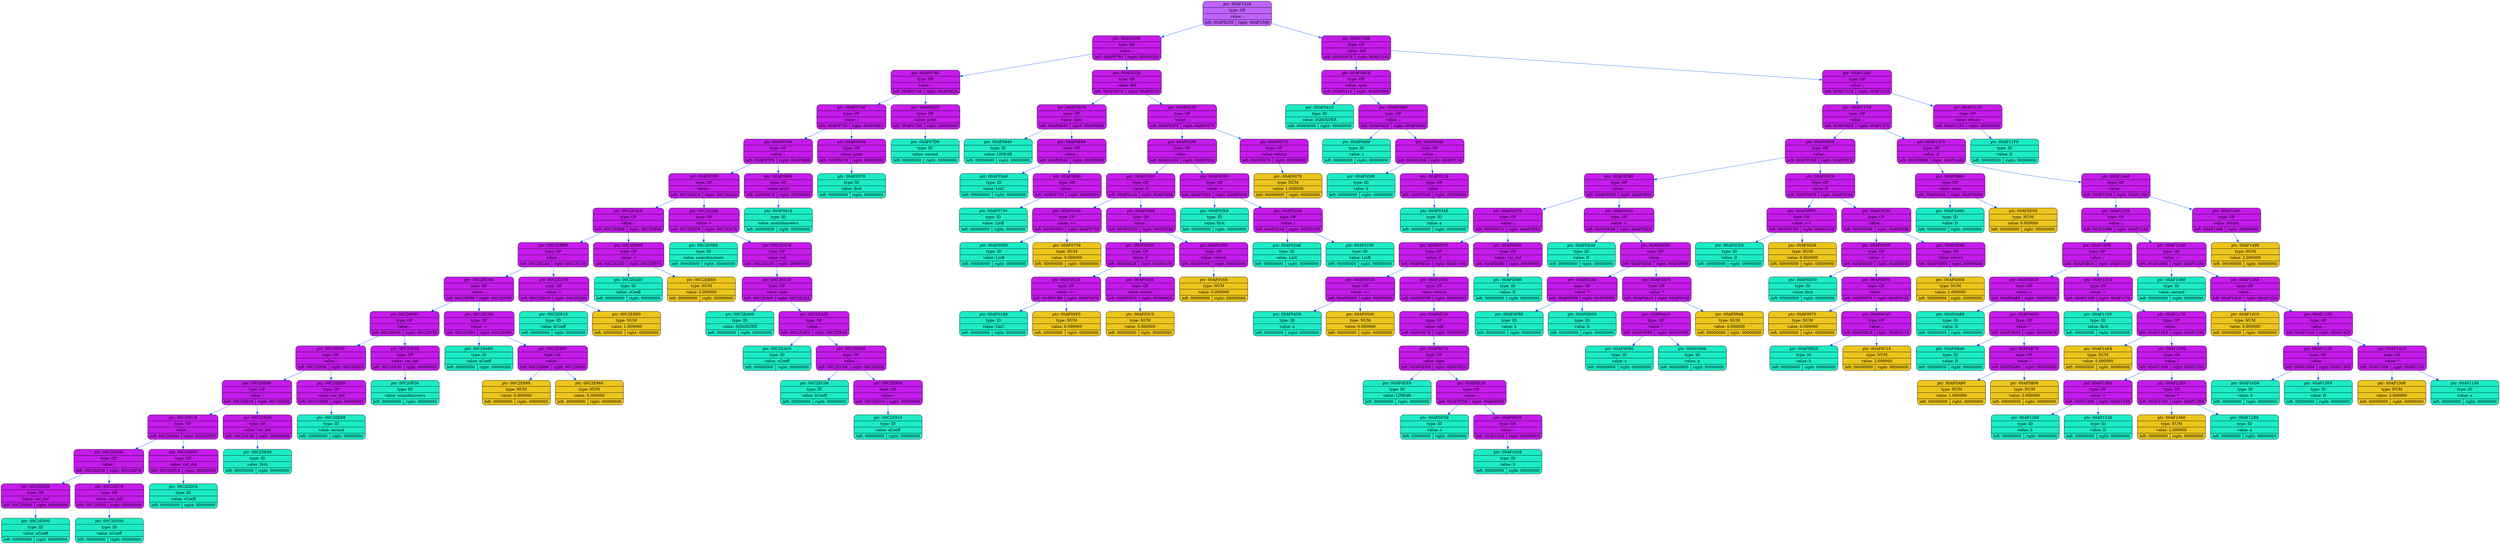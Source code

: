 digraph
{
    rankdir=TP

        node00AF1628[shape=record,style="rounded,filled",fillcolor="#BF62FC",label="{ ptr: 00AF1628 | type: OP | value: ;| { left: 00AF0258 | right: 00AF1588 }}"];
    node00AF1628 -> node00AF0258[color="#0855F0"]
    node00AF0258[shape=record,style="rounded,filled",fillcolor="#C51BEC",label="{ ptr: 00AF0258 | type: OP | value: ;| { left: 00AF0780 | right: 00AF0320 }}"];
    node00AF0258 -> node00AF0780[color="#0855F0"]
    node00AF0780[shape=record,style="rounded,filled",fillcolor="#C51BEC",label="{ ptr: 00AF0780 | type: OP | value: ;| { left: 00AF07A8 | right: 00AF0820 }}"];
    node00AF0780 -> node00AF07A8[color="#0855F0"]
    node00AF07A8[shape=record,style="rounded,filled",fillcolor="#C51BEC",label="{ ptr: 00AF07A8 | type: OP | value: ;| { left: 00AF0708 | right: 00AF06E0 }}"];
    node00AF07A8 -> node00AF0708[color="#0855F0"]
    node00AF0708[shape=record,style="rounded,filled",fillcolor="#C51BEC",label="{ ptr: 00AF0708 | type: OP | value: ;| { left: 00AF07F8 | right: 00AF0668 }}"];
    node00AF0708 -> node00AF07F8[color="#0855F0"]
    node00AF07F8[shape=record,style="rounded,filled",fillcolor="#C51BEC",label="{ ptr: 00AF07F8 | type: OP | value: ;| { left: 00C2EAC8 | right: 00C2EAA0 }}"];
    node00AF07F8 -> node00C2EAC8[color="#0855F0"]
    node00C2EAC8[shape=record,style="rounded,filled",fillcolor="#C51BEC",label="{ ptr: 00C2EAC8 | type: OP | value: ;| { left: 00C2EBB8 | right: 00C2EB68 }}"];
    node00C2EAC8 -> node00C2EBB8[color="#0855F0"]
    node00C2EBB8[shape=record,style="rounded,filled",fillcolor="#C51BEC",label="{ ptr: 00C2EBB8 | type: OP | value: ;| { left: 00C2ECA8 | right: 00C2EC58 }}"];
    node00C2EBB8 -> node00C2ECA8[color="#0855F0"]
    node00C2ECA8[shape=record,style="rounded,filled",fillcolor="#C51BEC",label="{ ptr: 00C2ECA8 | type: OP | value: ;| { left: 00C20F80 | right: 00C2EC80 }}"];
    node00C2ECA8 -> node00C20F80[color="#0855F0"]
    node00C20F80[shape=record,style="rounded,filled",fillcolor="#C51BEC",label="{ ptr: 00C20F80 | type: OP | value: ;| { left: 00C20F08 | right: 00C20F58 }}"];
    node00C20F80 -> node00C20F08[color="#0855F0"]
    node00C20F08[shape=record,style="rounded,filled",fillcolor="#C51BEC",label="{ ptr: 00C20F08 | type: OP | value: ;| { left: 00C20E90 | right: 00C20EE0 }}"];
    node00C20F08 -> node00C20E90[color="#0855F0"]
    node00C20E90[shape=record,style="rounded,filled",fillcolor="#C51BEC",label="{ ptr: 00C20E90 | type: OP | value: ;| { left: 00C20E18 | right: 00C20E68 }}"];
    node00C20E90 -> node00C20E18[color="#0855F0"]
    node00C20E18[shape=record,style="rounded,filled",fillcolor="#C51BEC",label="{ ptr: 00C20E18 | type: OP | value: ;| { left: 00C20DA0 | right: 00C20DF0 }}"];
    node00C20E18 -> node00C20DA0[color="#0855F0"]
    node00C20DA0[shape=record,style="rounded,filled",fillcolor="#C51BEC",label="{ ptr: 00C20DA0 | type: OP | value: ;| { left: 00C20D28 | right: 00C20D78 }}"];
    node00C20DA0 -> node00C20D28[color="#0855F0"]
    node00C20D28[shape=record,style="rounded,filled",fillcolor="#C51BEC",label="{ ptr: 00C20D28 | type: OP | value: var_def| { left: 00C20D00 | right: 00000000 }}"];
    node00C20D28 -> node00C20D00[color="#0855F0"]
    node00C20D00[shape=record,style="rounded,filled",fillcolor="#1BECC5",label="{ ptr: 00C20D00 | type: ID | value: aCoeff| { left: 00000000 | right: 00000000 }}"];
    node00C20DA0 -> node00C20D78[color="#0855F0"]
    node00C20D78[shape=record,style="rounded,filled",fillcolor="#C51BEC",label="{ ptr: 00C20D78 | type: OP | value: var_def| { left: 00C20D50 | right: 00000000 }}"];
    node00C20D78 -> node00C20D50[color="#0855F0"]
    node00C20D50[shape=record,style="rounded,filled",fillcolor="#1BECC5",label="{ ptr: 00C20D50 | type: ID | value: bCoeff| { left: 00000000 | right: 00000000 }}"];
    node00C20E18 -> node00C20DF0[color="#0855F0"]
    node00C20DF0[shape=record,style="rounded,filled",fillcolor="#C51BEC",label="{ ptr: 00C20DF0 | type: OP | value: var_def| { left: 00C20DC8 | right: 00000000 }}"];
    node00C20DF0 -> node00C20DC8[color="#0855F0"]
    node00C20DC8[shape=record,style="rounded,filled",fillcolor="#1BECC5",label="{ ptr: 00C20DC8 | type: ID | value: cCoeff| { left: 00000000 | right: 00000000 }}"];
    node00C20E90 -> node00C20E68[color="#0855F0"]
    node00C20E68[shape=record,style="rounded,filled",fillcolor="#C51BEC",label="{ ptr: 00C20E68 | type: OP | value: var_def| { left: 00C20E40 | right: 00000000 }}"];
    node00C20E68 -> node00C20E40[color="#0855F0"]
    node00C20E40[shape=record,style="rounded,filled",fillcolor="#1BECC5",label="{ ptr: 00C20E40 | type: ID | value: first| { left: 00000000 | right: 00000000 }}"];
    node00C20F08 -> node00C20EE0[color="#0855F0"]
    node00C20EE0[shape=record,style="rounded,filled",fillcolor="#C51BEC",label="{ ptr: 00C20EE0 | type: OP | value: var_def| { left: 00C20EB8 | right: 00000000 }}"];
    node00C20EE0 -> node00C20EB8[color="#0855F0"]
    node00C20EB8[shape=record,style="rounded,filled",fillcolor="#1BECC5",label="{ ptr: 00C20EB8 | type: ID | value: second| { left: 00000000 | right: 00000000 }}"];
    node00C20F80 -> node00C20F58[color="#0855F0"]
    node00C20F58[shape=record,style="rounded,filled",fillcolor="#C51BEC",label="{ ptr: 00C20F58 | type: OP | value: var_def| { left: 00C20F30 | right: 00000000 }}"];
    node00C20F58 -> node00C20F30[color="#0855F0"]
    node00C20F30[shape=record,style="rounded,filled",fillcolor="#1BECC5",label="{ ptr: 00C20F30 | type: ID | value: numofanswers| { left: 00000000 | right: 00000000 }}"];
    node00C2ECA8 -> node00C2EC80[color="#0855F0"]
    node00C2EC80[shape=record,style="rounded,filled",fillcolor="#C51BEC",label="{ ptr: 00C2EC80 | type: OP | value: =| { left: 00C204B0 | right: 00C2E9B0 }}"];
    node00C2EC80 -> node00C204B0[color="#0855F0"]
    node00C204B0[shape=record,style="rounded,filled",fillcolor="#1BECC5",label="{ ptr: 00C204B0 | type: ID | value: aCoeff| { left: 00000000 | right: 00000000 }}"];
    node00C2EC80 -> node00C2E9B0[color="#0855F0"]
    node00C2E9B0[shape=record,style="rounded,filled",fillcolor="#C51BEC",label="{ ptr: 00C2E9B0 | type: OP | value: -| { left: 00C2E988 | right: 00C2E960 }}"];
    node00C2E9B0 -> node00C2E988[color="#0855F0"]
    node00C2E988[shape=record,style="rounded,filled",fillcolor="#ECC51B",label="{ ptr: 00C2E988 | type: NUM | value: 0.000000| { left: 00000000 | right: 00000000 }}"];
    node00C2E9B0 -> node00C2E960[color="#0855F0"]
    node00C2E960[shape=record,style="rounded,filled",fillcolor="#ECC51B",label="{ ptr: 00C2E960 | type: NUM | value: 5.000000| { left: 00000000 | right: 00000000 }}"];
    node00C2EBB8 -> node00C2EC58[color="#0855F0"]
    node00C2EC58[shape=record,style="rounded,filled",fillcolor="#C51BEC",label="{ ptr: 00C2EC58 | type: OP | value: =| { left: 00C2EB18 | right: 00C2EB90 }}"];
    node00C2EC58 -> node00C2EB18[color="#0855F0"]
    node00C2EB18[shape=record,style="rounded,filled",fillcolor="#1BECC5",label="{ ptr: 00C2EB18 | type: ID | value: bCoeff| { left: 00000000 | right: 00000000 }}"];
    node00C2EC58 -> node00C2EB90[color="#0855F0"]
    node00C2EB90[shape=record,style="rounded,filled",fillcolor="#ECC51B",label="{ ptr: 00C2EB90 | type: NUM | value: 1.000000| { left: 00000000 | right: 00000000 }}"];
    node00C2EAC8 -> node00C2EB68[color="#0855F0"]
    node00C2EB68[shape=record,style="rounded,filled",fillcolor="#C51BEC",label="{ ptr: 00C2EB68 | type: OP | value: =| { left: 00C2EA50 | right: 00C2EBE0 }}"];
    node00C2EB68 -> node00C2EA50[color="#0855F0"]
    node00C2EA50[shape=record,style="rounded,filled",fillcolor="#1BECC5",label="{ ptr: 00C2EA50 | type: ID | value: cCoeff| { left: 00000000 | right: 00000000 }}"];
    node00C2EB68 -> node00C2EBE0[color="#0855F0"]
    node00C2EBE0[shape=record,style="rounded,filled",fillcolor="#ECC51B",label="{ ptr: 00C2EBE0 | type: NUM | value: 2.000000| { left: 00000000 | right: 00000000 }}"];
    node00AF07F8 -> node00C2EAA0[color="#0855F0"]
    node00C2EAA0[shape=record,style="rounded,filled",fillcolor="#C51BEC",label="{ ptr: 00C2EAA0 | type: OP | value: =| { left: 00C2E9D8 | right: 00C2EA78 }}"];
    node00C2EAA0 -> node00C2E9D8[color="#0855F0"]
    node00C2E9D8[shape=record,style="rounded,filled",fillcolor="#1BECC5",label="{ ptr: 00C2E9D8 | type: ID | value: numofanswers| { left: 00000000 | right: 00000000 }}"];
    node00C2EAA0 -> node00C2EA78[color="#0855F0"]
    node00C2EA78[shape=record,style="rounded,filled",fillcolor="#C51BEC",label="{ ptr: 00C2EA78 | type: OP | value: call| { left: 00C2EC30 | right: 00000000 }}"];
    node00C2EA78 -> node00C2EC30[color="#0855F0"]
    node00C2EC30[shape=record,style="rounded,filled",fillcolor="#C51BEC",label="{ ptr: 00C2EC30 | type: OP | value: spec| { left: 00C2EA00 | right: 00C2EA28 }}"];
    node00C2EC30 -> node00C2EA00[color="#0855F0"]
    node00C2EA00[shape=record,style="rounded,filled",fillcolor="#1BECC5",label="{ ptr: 00C2EA00 | type: ID | value: SQSOLVER| { left: 00000000 | right: 00000000 }}"];
    node00C2EC30 -> node00C2EA28[color="#0855F0"]
    node00C2EA28[shape=record,style="rounded,filled",fillcolor="#C51BEC",label="{ ptr: 00C2EA28 | type: OP | value: ;| { left: 00C2EAF0 | right: 00C2EB40 }}"];
    node00C2EA28 -> node00C2EAF0[color="#0855F0"]
    node00C2EAF0[shape=record,style="rounded,filled",fillcolor="#1BECC5",label="{ ptr: 00C2EAF0 | type: ID | value: cCoeff| { left: 00000000 | right: 00000000 }}"];
    node00C2EA28 -> node00C2EB40[color="#0855F0"]
    node00C2EB40[shape=record,style="rounded,filled",fillcolor="#C51BEC",label="{ ptr: 00C2EB40 | type: OP | value: ;| { left: 00C2EC08 | right: 00C2E938 }}"];
    node00C2EB40 -> node00C2EC08[color="#0855F0"]
    node00C2EC08[shape=record,style="rounded,filled",fillcolor="#1BECC5",label="{ ptr: 00C2EC08 | type: ID | value: bCoeff| { left: 00000000 | right: 00000000 }}"];
    node00C2EB40 -> node00C2E938[color="#0855F0"]
    node00C2E938[shape=record,style="rounded,filled",fillcolor="#C51BEC",label="{ ptr: 00C2E938 | type: OP | value: ;| { left: 00C2E910 | right: 00000000 }}"];
    node00C2E938 -> node00C2E910[color="#0855F0"]
    node00C2E910[shape=record,style="rounded,filled",fillcolor="#1BECC5",label="{ ptr: 00C2E910 | type: ID | value: aCoeff| { left: 00000000 | right: 00000000 }}"];
    node00AF0708 -> node00AF0668[color="#0855F0"]
    node00AF0668[shape=record,style="rounded,filled",fillcolor="#C51BEC",label="{ ptr: 00AF0668 | type: OP | value: print| { left: 00AF0618 | right: 00000000 }}"];
    node00AF0668 -> node00AF0618[color="#0855F0"]
    node00AF0618[shape=record,style="rounded,filled",fillcolor="#1BECC5",label="{ ptr: 00AF0618 | type: ID | value: numofanswers| { left: 00000000 | right: 00000000 }}"];
    node00AF07A8 -> node00AF06E0[color="#0855F0"]
    node00AF06E0[shape=record,style="rounded,filled",fillcolor="#C51BEC",label="{ ptr: 00AF06E0 | type: OP | value: print| { left: 00AF0578 | right: 00000000 }}"];
    node00AF06E0 -> node00AF0578[color="#0855F0"]
    node00AF0578[shape=record,style="rounded,filled",fillcolor="#1BECC5",label="{ ptr: 00AF0578 | type: ID | value: first| { left: 00000000 | right: 00000000 }}"];
    node00AF0780 -> node00AF0820[color="#0855F0"]
    node00AF0820[shape=record,style="rounded,filled",fillcolor="#C51BEC",label="{ ptr: 00AF0820 | type: OP | value: print| { left: 00AF07D0 | right: 00000000 }}"];
    node00AF0820 -> node00AF07D0[color="#0855F0"]
    node00AF07D0[shape=record,style="rounded,filled",fillcolor="#1BECC5",label="{ ptr: 00AF07D0 | type: ID | value: second| { left: 00000000 | right: 00000000 }}"];
    node00AF0258 -> node00AF0320[color="#0855F0"]
    node00AF0320[shape=record,style="rounded,filled",fillcolor="#C51BEC",label="{ ptr: 00AF0320 | type: OP | value: def| { left: 00AF05C8 | right: 00AF0230 }}"];
    node00AF0320 -> node00AF05C8[color="#0855F0"]
    node00AF05C8[shape=record,style="rounded,filled",fillcolor="#C51BEC",label="{ ptr: 00AF05C8 | type: OP | value: spec| { left: 00AF0640 | right: 00AF06B8 }}"];
    node00AF05C8 -> node00AF0640[color="#0855F0"]
    node00AF0640[shape=record,style="rounded,filled",fillcolor="#1BECC5",label="{ ptr: 00AF0640 | type: ID | value: LINEAR| { left: 00000000 | right: 00000000 }}"];
    node00AF05C8 -> node00AF06B8[color="#0855F0"]
    node00AF06B8[shape=record,style="rounded,filled",fillcolor="#C51BEC",label="{ ptr: 00AF06B8 | type: OP | value: ;| { left: 00AF05A0 | right: 00AF0690 }}"];
    node00AF06B8 -> node00AF05A0[color="#0855F0"]
    node00AF05A0[shape=record,style="rounded,filled",fillcolor="#1BECC5",label="{ ptr: 00AF05A0 | type: ID | value: LinC| { left: 00000000 | right: 00000000 }}"];
    node00AF06B8 -> node00AF0690[color="#0855F0"]
    node00AF0690[shape=record,style="rounded,filled",fillcolor="#C51BEC",label="{ ptr: 00AF0690 | type: OP | value: ;| { left: 00AF0730 | right: 00000000 }}"];
    node00AF0690 -> node00AF0730[color="#0855F0"]
    node00AF0730[shape=record,style="rounded,filled",fillcolor="#1BECC5",label="{ ptr: 00AF0730 | type: ID | value: LinB| { left: 00000000 | right: 00000000 }}"];
    node00AF0320 -> node00AF0230[color="#0855F0"]
    node00AF0230[shape=record,style="rounded,filled",fillcolor="#C51BEC",label="{ ptr: 00AF0230 | type: OP | value: ;| { left: 00AF02F8 | right: 00AF0370 }}"];
    node00AF0230 -> node00AF02F8[color="#0855F0"]
    node00AF02F8[shape=record,style="rounded,filled",fillcolor="#C51BEC",label="{ ptr: 00AF02F8 | type: OP | value: ;| { left: 00AF01E0 | right: 00AF0550 }}"];
    node00AF02F8 -> node00AF01E0[color="#0855F0"]
    node00AF01E0[shape=record,style="rounded,filled",fillcolor="#C51BEC",label="{ ptr: 00AF01E0 | type: OP | value: if| { left: 00AF0140 | right: 00AF0488 }}"];
    node00AF01E0 -> node00AF0140[color="#0855F0"]
    node00AF0140[shape=record,style="rounded,filled",fillcolor="#C51BEC",label="{ ptr: 00AF0140 | type: OP | value: ==| { left: 00AF05F0 | right: 00AF0758 }}"];
    node00AF0140 -> node00AF05F0[color="#0855F0"]
    node00AF05F0[shape=record,style="rounded,filled",fillcolor="#1BECC5",label="{ ptr: 00AF05F0 | type: ID | value: LinB| { left: 00000000 | right: 00000000 }}"];
    node00AF0140 -> node00AF0758[color="#0855F0"]
    node00AF0758[shape=record,style="rounded,filled",fillcolor="#ECC51B",label="{ ptr: 00AF0758 | type: NUM | value: 0.000000| { left: 00000000 | right: 00000000 }}"];
    node00AF01E0 -> node00AF0488[color="#0855F0"]
    node00AF0488[shape=record,style="rounded,filled",fillcolor="#C51BEC",label="{ ptr: 00AF0488 | type: OP | value: ;| { left: 00AF02D0 | right: 00AF0280 }}"];
    node00AF0488 -> node00AF02D0[color="#0855F0"]
    node00AF02D0[shape=record,style="rounded,filled",fillcolor="#C51BEC",label="{ ptr: 00AF02D0 | type: OP | value: if| { left: 00AF0528 | right: 00AF0438 }}"];
    node00AF02D0 -> node00AF0528[color="#0855F0"]
    node00AF0528[shape=record,style="rounded,filled",fillcolor="#C51BEC",label="{ ptr: 00AF0528 | type: OP | value: ==| { left: 00AF01B8 | right: 00AF00F0 }}"];
    node00AF0528 -> node00AF01B8[color="#0855F0"]
    node00AF01B8[shape=record,style="rounded,filled",fillcolor="#1BECC5",label="{ ptr: 00AF01B8 | type: ID | value: LinC| { left: 00000000 | right: 00000000 }}"];
    node00AF0528 -> node00AF00F0[color="#0855F0"]
    node00AF00F0[shape=record,style="rounded,filled",fillcolor="#ECC51B",label="{ ptr: 00AF00F0 | type: NUM | value: 0.000000| { left: 00000000 | right: 00000000 }}"];
    node00AF02D0 -> node00AF0438[color="#0855F0"]
    node00AF0438[shape=record,style="rounded,filled",fillcolor="#C51BEC",label="{ ptr: 00AF0438 | type: OP | value: return| { left: 00AF03C0 | right: 00000000 }}"];
    node00AF0438 -> node00AF03C0[color="#0855F0"]
    node00AF03C0[shape=record,style="rounded,filled",fillcolor="#ECC51B",label="{ ptr: 00AF03C0 | type: NUM | value: 5.000000| { left: 00000000 | right: 00000000 }}"];
    node00AF0488 -> node00AF0280[color="#0855F0"]
    node00AF0280[shape=record,style="rounded,filled",fillcolor="#C51BEC",label="{ ptr: 00AF0280 | type: OP | value: return| { left: 00AF0168 | right: 00000000 }}"];
    node00AF0280 -> node00AF0168[color="#0855F0"]
    node00AF0168[shape=record,style="rounded,filled",fillcolor="#ECC51B",label="{ ptr: 00AF0168 | type: NUM | value: 0.000000| { left: 00000000 | right: 00000000 }}"];
    node00AF02F8 -> node00AF0550[color="#0855F0"]
    node00AF0550[shape=record,style="rounded,filled",fillcolor="#C51BEC",label="{ ptr: 00AF0550 | type: OP | value: =| { left: 00AF03E8 | right: 00AF0208 }}"];
    node00AF0550 -> node00AF03E8[color="#0855F0"]
    node00AF03E8[shape=record,style="rounded,filled",fillcolor="#1BECC5",label="{ ptr: 00AF03E8 | type: ID | value: first| { left: 00000000 | right: 00000000 }}"];
    node00AF0550 -> node00AF0208[color="#0855F0"]
    node00AF0208[shape=record,style="rounded,filled",fillcolor="#C51BEC",label="{ ptr: 00AF0208 | type: OP | value: /| { left: 00AF02A8 | right: 00AF0190 }}"];
    node00AF0208 -> node00AF02A8[color="#0855F0"]
    node00AF02A8[shape=record,style="rounded,filled",fillcolor="#1BECC5",label="{ ptr: 00AF02A8 | type: ID | value: LinC| { left: 00000000 | right: 00000000 }}"];
    node00AF0208 -> node00AF0190[color="#0855F0"]
    node00AF0190[shape=record,style="rounded,filled",fillcolor="#1BECC5",label="{ ptr: 00AF0190 | type: ID | value: LinB| { left: 00000000 | right: 00000000 }}"];
    node00AF0230 -> node00AF0370[color="#0855F0"]
    node00AF0370[shape=record,style="rounded,filled",fillcolor="#C51BEC",label="{ ptr: 00AF0370 | type: OP | value: return| { left: 00AF0078 | right: 00000000 }}"];
    node00AF0370 -> node00AF0078[color="#0855F0"]
    node00AF0078[shape=record,style="rounded,filled",fillcolor="#ECC51B",label="{ ptr: 00AF0078 | type: NUM | value: 1.000000| { left: 00000000 | right: 00000000 }}"];
    node00AF1628 -> node00AF1588[color="#0855F0"]
    node00AF1588[shape=record,style="rounded,filled",fillcolor="#C51BEC",label="{ ptr: 00AF1588 | type: OP | value: def| { left: 00AF00C8 | right: 00AF1240 }}"];
    node00AF1588 -> node00AF00C8[color="#0855F0"]
    node00AF00C8[shape=record,style="rounded,filled",fillcolor="#C51BEC",label="{ ptr: 00AF00C8 | type: OP | value: spec| { left: 00AF0410 | right: 00AF04B0 }}"];
    node00AF00C8 -> node00AF0410[color="#0855F0"]
    node00AF0410[shape=record,style="rounded,filled",fillcolor="#1BECC5",label="{ ptr: 00AF0410 | type: ID | value: SQSOLVER| { left: 00000000 | right: 00000000 }}"];
    node00AF00C8 -> node00AF04B0[color="#0855F0"]
    node00AF04B0[shape=record,style="rounded,filled",fillcolor="#C51BEC",label="{ ptr: 00AF04B0 | type: OP | value: ;| { left: 00AF0460 | right: 00AF00A0 }}"];
    node00AF04B0 -> node00AF0460[color="#0855F0"]
    node00AF0460[shape=record,style="rounded,filled",fillcolor="#1BECC5",label="{ ptr: 00AF0460 | type: ID | value: c| { left: 00000000 | right: 00000000 }}"];
    node00AF04B0 -> node00AF00A0[color="#0855F0"]
    node00AF00A0[shape=record,style="rounded,filled",fillcolor="#C51BEC",label="{ ptr: 00AF00A0 | type: OP | value: ;| { left: 00AF0398 | right: 00AF0118 }}"];
    node00AF00A0 -> node00AF0398[color="#0855F0"]
    node00AF0398[shape=record,style="rounded,filled",fillcolor="#1BECC5",label="{ ptr: 00AF0398 | type: ID | value: b| { left: 00000000 | right: 00000000 }}"];
    node00AF00A0 -> node00AF0118[color="#0855F0"]
    node00AF0118[shape=record,style="rounded,filled",fillcolor="#C51BEC",label="{ ptr: 00AF0118 | type: OP | value: ;| { left: 00AF0348 | right: 00000000 }}"];
    node00AF0118 -> node00AF0348[color="#0855F0"]
    node00AF0348[shape=record,style="rounded,filled",fillcolor="#1BECC5",label="{ ptr: 00AF0348 | type: ID | value: a| { left: 00000000 | right: 00000000 }}"];
    node00AF1588 -> node00AF1240[color="#0855F0"]
    node00AF1240[shape=record,style="rounded,filled",fillcolor="#C51BEC",label="{ ptr: 00AF1240 | type: OP | value: ;| { left: 00AF11C8 | right: 00AF1218 }}"];
    node00AF1240 -> node00AF11C8[color="#0855F0"]
    node00AF11C8[shape=record,style="rounded,filled",fillcolor="#C51BEC",label="{ ptr: 00AF11C8 | type: OP | value: ;| { left: 00AF09E8 | right: 00AF1470 }}"];
    node00AF11C8 -> node00AF09E8[color="#0855F0"]
    node00AF09E8[shape=record,style="rounded,filled",fillcolor="#C51BEC",label="{ ptr: 00AF09E8 | type: OP | value: ;| { left: 00AF0CB8 | right: 00AF09C0 }}"];
    node00AF09E8 -> node00AF0CB8[color="#0855F0"]
    node00AF0CB8[shape=record,style="rounded,filled",fillcolor="#C51BEC",label="{ ptr: 00AF0CB8 | type: OP | value: ;| { left: 00AF0DF8 | right: 00AF0920 }}"];
    node00AF0CB8 -> node00AF0DF8[color="#0855F0"]
    node00AF0DF8[shape=record,style="rounded,filled",fillcolor="#C51BEC",label="{ ptr: 00AF0DF8 | type: OP | value: ;| { left: 00AF0F10 | right: 00AF0F60 }}"];
    node00AF0DF8 -> node00AF0F10[color="#0855F0"]
    node00AF0F10[shape=record,style="rounded,filled",fillcolor="#C51BEC",label="{ ptr: 00AF0F10 | type: OP | value: if| { left: 00AF0EC0 | right: 00AF1000 }}"];
    node00AF0F10 -> node00AF0EC0[color="#0855F0"]
    node00AF0EC0[shape=record,style="rounded,filled",fillcolor="#C51BEC",label="{ ptr: 00AF0EC0 | type: OP | value: ==| { left: 00AF04D8 | right: 00AF0500 }}"];
    node00AF0EC0 -> node00AF04D8[color="#0855F0"]
    node00AF04D8[shape=record,style="rounded,filled",fillcolor="#1BECC5",label="{ ptr: 00AF04D8 | type: ID | value: a| { left: 00000000 | right: 00000000 }}"];
    node00AF0EC0 -> node00AF0500[color="#0855F0"]
    node00AF0500[shape=record,style="rounded,filled",fillcolor="#ECC51B",label="{ ptr: 00AF0500 | type: NUM | value: 0.000000| { left: 00000000 | right: 00000000 }}"];
    node00AF0F10 -> node00AF1000[color="#0855F0"]
    node00AF1000[shape=record,style="rounded,filled",fillcolor="#C51BEC",label="{ ptr: 00AF1000 | type: OP | value: return| { left: 00AF0F38 | right: 00000000 }}"];
    node00AF1000 -> node00AF0F38[color="#0855F0"]
    node00AF0F38[shape=record,style="rounded,filled",fillcolor="#C51BEC",label="{ ptr: 00AF0F38 | type: OP | value: call| { left: 00AF0E70 | right: 00000000 }}"];
    node00AF0F38 -> node00AF0E70[color="#0855F0"]
    node00AF0E70[shape=record,style="rounded,filled",fillcolor="#C51BEC",label="{ ptr: 00AF0E70 | type: OP | value: spec| { left: 00AF0EE8 | right: 00AF0E20 }}"];
    node00AF0E70 -> node00AF0EE8[color="#0855F0"]
    node00AF0EE8[shape=record,style="rounded,filled",fillcolor="#1BECC5",label="{ ptr: 00AF0EE8 | type: ID | value: LINEAR| { left: 00000000 | right: 00000000 }}"];
    node00AF0E70 -> node00AF0E20[color="#0855F0"]
    node00AF0E20[shape=record,style="rounded,filled",fillcolor="#C51BEC",label="{ ptr: 00AF0E20 | type: OP | value: ;| { left: 00AF0FD8 | right: 00AF0E98 }}"];
    node00AF0E20 -> node00AF0FD8[color="#0855F0"]
    node00AF0FD8[shape=record,style="rounded,filled",fillcolor="#1BECC5",label="{ ptr: 00AF0FD8 | type: ID | value: c| { left: 00000000 | right: 00000000 }}"];
    node00AF0E20 -> node00AF0E98[color="#0855F0"]
    node00AF0E98[shape=record,style="rounded,filled",fillcolor="#C51BEC",label="{ ptr: 00AF0E98 | type: OP | value: ;| { left: 00AF1028 | right: 00000000 }}"];
    node00AF0E98 -> node00AF1028[color="#0855F0"]
    node00AF1028[shape=record,style="rounded,filled",fillcolor="#1BECC5",label="{ ptr: 00AF1028 | type: ID | value: b| { left: 00000000 | right: 00000000 }}"];
    node00AF0DF8 -> node00AF0F60[color="#0855F0"]
    node00AF0F60[shape=record,style="rounded,filled",fillcolor="#C51BEC",label="{ ptr: 00AF0F60 | type: OP | value: var_def| { left: 00AF0D80 | right: 00000000 }}"];
    node00AF0F60 -> node00AF0D80[color="#0855F0"]
    node00AF0D80[shape=record,style="rounded,filled",fillcolor="#1BECC5",label="{ ptr: 00AF0D80 | type: ID | value: D| { left: 00000000 | right: 00000000 }}"];
    node00AF0CB8 -> node00AF0920[color="#0855F0"]
    node00AF0920[shape=record,style="rounded,filled",fillcolor="#C51BEC",label="{ ptr: 00AF0920 | type: OP | value: =| { left: 00AF0E48 | right: 00AF0AD8 }}"];
    node00AF0920 -> node00AF0E48[color="#0855F0"]
    node00AF0E48[shape=record,style="rounded,filled",fillcolor="#1BECC5",label="{ ptr: 00AF0E48 | type: ID | value: D| { left: 00000000 | right: 00000000 }}"];
    node00AF0920 -> node00AF0AD8[color="#0855F0"]
    node00AF0AD8[shape=record,style="rounded,filled",fillcolor="#C51BEC",label="{ ptr: 00AF0AD8 | type: OP | value: -| { left: 00AF0DA8 | right: 00AF0BF0 }}"];
    node00AF0AD8 -> node00AF0DA8[color="#0855F0"]
    node00AF0DA8[shape=record,style="rounded,filled",fillcolor="#C51BEC",label="{ ptr: 00AF0DA8 | type: OP | value: *| { left: 00AF0F88 | right: 00AF0DD0 }}"];
    node00AF0DA8 -> node00AF0F88[color="#0855F0"]
    node00AF0F88[shape=record,style="rounded,filled",fillcolor="#1BECC5",label="{ ptr: 00AF0F88 | type: ID | value: b| { left: 00000000 | right: 00000000 }}"];
    node00AF0DA8 -> node00AF0DD0[color="#0855F0"]
    node00AF0DD0[shape=record,style="rounded,filled",fillcolor="#1BECC5",label="{ ptr: 00AF0DD0 | type: ID | value: b| { left: 00000000 | right: 00000000 }}"];
    node00AF0AD8 -> node00AF0BF0[color="#0855F0"]
    node00AF0BF0[shape=record,style="rounded,filled",fillcolor="#C51BEC",label="{ ptr: 00AF0BF0 | type: OP | value: *| { left: 00AF0A10 | right: 00AF0948 }}"];
    node00AF0BF0 -> node00AF0A10[color="#0855F0"]
    node00AF0A10[shape=record,style="rounded,filled",fillcolor="#C51BEC",label="{ ptr: 00AF0A10 | type: OP | value: *| { left: 00AF0FB0 | right: 00AF0998 }}"];
    node00AF0A10 -> node00AF0FB0[color="#0855F0"]
    node00AF0FB0[shape=record,style="rounded,filled",fillcolor="#1BECC5",label="{ ptr: 00AF0FB0 | type: ID | value: c| { left: 00000000 | right: 00000000 }}"];
    node00AF0A10 -> node00AF0998[color="#0855F0"]
    node00AF0998[shape=record,style="rounded,filled",fillcolor="#1BECC5",label="{ ptr: 00AF0998 | type: ID | value: a| { left: 00000000 | right: 00000000 }}"];
    node00AF0BF0 -> node00AF0948[color="#0855F0"]
    node00AF0948[shape=record,style="rounded,filled",fillcolor="#ECC51B",label="{ ptr: 00AF0948 | type: NUM | value: 4.000000| { left: 00000000 | right: 00000000 }}"];
    node00AF09E8 -> node00AF09C0[color="#0855F0"]
    node00AF09C0[shape=record,style="rounded,filled",fillcolor="#C51BEC",label="{ ptr: 00AF09C0 | type: OP | value: if| { left: 00AF08F8 | right: 00AF0C90 }}"];
    node00AF09C0 -> node00AF08F8[color="#0855F0"]
    node00AF08F8[shape=record,style="rounded,filled",fillcolor="#C51BEC",label="{ ptr: 00AF08F8 | type: OP | value: ==| { left: 00AF0CE0 | right: 00AF0A38 }}"];
    node00AF08F8 -> node00AF0CE0[color="#0855F0"]
    node00AF0CE0[shape=record,style="rounded,filled",fillcolor="#1BECC5",label="{ ptr: 00AF0CE0 | type: ID | value: D| { left: 00000000 | right: 00000000 }}"];
    node00AF08F8 -> node00AF0A38[color="#0855F0"]
    node00AF0A38[shape=record,style="rounded,filled",fillcolor="#ECC51B",label="{ ptr: 00AF0A38 | type: NUM | value: 0.000000| { left: 00000000 | right: 00000000 }}"];
    node00AF09C0 -> node00AF0C90[color="#0855F0"]
    node00AF0C90[shape=record,style="rounded,filled",fillcolor="#C51BEC",label="{ ptr: 00AF0C90 | type: OP | value: ;| { left: 00AF0C68 | right: 00AF08A8 }}"];
    node00AF0C90 -> node00AF0C68[color="#0855F0"]
    node00AF0C68[shape=record,style="rounded,filled",fillcolor="#C51BEC",label="{ ptr: 00AF0C68 | type: OP | value: =| { left: 00AF0D30 | right: 00AF0B50 }}"];
    node00AF0C68 -> node00AF0D30[color="#0855F0"]
    node00AF0D30[shape=record,style="rounded,filled",fillcolor="#1BECC5",label="{ ptr: 00AF0D30 | type: ID | value: first| { left: 00000000 | right: 00000000 }}"];
    node00AF0C68 -> node00AF0B50[color="#0855F0"]
    node00AF0B50[shape=record,style="rounded,filled",fillcolor="#C51BEC",label="{ ptr: 00AF0B50 | type: OP | value: -| { left: 00AF0970 | right: 00AF0C40 }}"];
    node00AF0B50 -> node00AF0970[color="#0855F0"]
    node00AF0970[shape=record,style="rounded,filled",fillcolor="#ECC51B",label="{ ptr: 00AF0970 | type: NUM | value: 0.000000| { left: 00000000 | right: 00000000 }}"];
    node00AF0B50 -> node00AF0C40[color="#0855F0"]
    node00AF0C40[shape=record,style="rounded,filled",fillcolor="#C51BEC",label="{ ptr: 00AF0C40 | type: OP | value: /| { left: 00AF0B28 | right: 00AF0C18 }}"];
    node00AF0C40 -> node00AF0B28[color="#0855F0"]
    node00AF0B28[shape=record,style="rounded,filled",fillcolor="#1BECC5",label="{ ptr: 00AF0B28 | type: ID | value: b| { left: 00000000 | right: 00000000 }}"];
    node00AF0C40 -> node00AF0C18[color="#0855F0"]
    node00AF0C18[shape=record,style="rounded,filled",fillcolor="#ECC51B",label="{ ptr: 00AF0C18 | type: NUM | value: 2.000000| { left: 00000000 | right: 00000000 }}"];
    node00AF0C90 -> node00AF08A8[color="#0855F0"]
    node00AF08A8[shape=record,style="rounded,filled",fillcolor="#C51BEC",label="{ ptr: 00AF08A8 | type: OP | value: return| { left: 00AF0D08 | right: 00000000 }}"];
    node00AF08A8 -> node00AF0D08[color="#0855F0"]
    node00AF0D08[shape=record,style="rounded,filled",fillcolor="#ECC51B",label="{ ptr: 00AF0D08 | type: NUM | value: 1.000000| { left: 00000000 | right: 00000000 }}"];
    node00AF11C8 -> node00AF1470[color="#0855F0"]
    node00AF1470[shape=record,style="rounded,filled",fillcolor="#C51BEC",label="{ ptr: 00AF1470 | type: OP | value: if| { left: 00AF0880 | right: 00AF1448 }}"];
    node00AF1470 -> node00AF0880[color="#0855F0"]
    node00AF0880[shape=record,style="rounded,filled",fillcolor="#C51BEC",label="{ ptr: 00AF0880 | type: OP | value: more| { left: 00AF0A60 | right: 00AF0D58 }}"];
    node00AF0880 -> node00AF0A60[color="#0855F0"]
    node00AF0A60[shape=record,style="rounded,filled",fillcolor="#1BECC5",label="{ ptr: 00AF0A60 | type: ID | value: D| { left: 00000000 | right: 00000000 }}"];
    node00AF0880 -> node00AF0D58[color="#0855F0"]
    node00AF0D58[shape=record,style="rounded,filled",fillcolor="#ECC51B",label="{ ptr: 00AF0D58 | type: NUM | value: 0.000000| { left: 00000000 | right: 00000000 }}"];
    node00AF1470 -> node00AF1448[color="#0855F0"]
    node00AF1448[shape=record,style="rounded,filled",fillcolor="#C51BEC",label="{ ptr: 00AF1448 | type: OP | value: ;| { left: 00AF1358 | right: 00AF1380 }}"];
    node00AF1448 -> node00AF1358[color="#0855F0"]
    node00AF1358[shape=record,style="rounded,filled",fillcolor="#C51BEC",label="{ ptr: 00AF1358 | type: OP | value: ;| { left: 00AF1088 | right: 00AF11A0 }}"];
    node00AF1358 -> node00AF1088[color="#0855F0"]
    node00AF1088[shape=record,style="rounded,filled",fillcolor="#C51BEC",label="{ ptr: 00AF1088 | type: OP | value: ;| { left: 00AF0BC8 | right: 00AF1510 }}"];
    node00AF1088 -> node00AF0BC8[color="#0855F0"]
    node00AF0BC8[shape=record,style="rounded,filled",fillcolor="#C51BEC",label="{ ptr: 00AF0BC8 | type: OP | value: =| { left: 00AF0A88 | right: 00AF08D0 }}"];
    node00AF0BC8 -> node00AF0A88[color="#0855F0"]
    node00AF0A88[shape=record,style="rounded,filled",fillcolor="#1BECC5",label="{ ptr: 00AF0A88 | type: ID | value: D| { left: 00000000 | right: 00000000 }}"];
    node00AF0BC8 -> node00AF08D0[color="#0855F0"]
    node00AF08D0[shape=record,style="rounded,filled",fillcolor="#C51BEC",label="{ ptr: 00AF08D0 | type: OP | value: ^| { left: 00AF0BA0 | right: 00AF0B78 }}"];
    node00AF08D0 -> node00AF0BA0[color="#0855F0"]
    node00AF0BA0[shape=record,style="rounded,filled",fillcolor="#1BECC5",label="{ ptr: 00AF0BA0 | type: ID | value: D| { left: 00000000 | right: 00000000 }}"];
    node00AF08D0 -> node00AF0B78[color="#0855F0"]
    node00AF0B78[shape=record,style="rounded,filled",fillcolor="#C51BEC",label="{ ptr: 00AF0B78 | type: OP | value: /| { left: 00AF0AB0 | right: 00AF0B00 }}"];
    node00AF0B78 -> node00AF0AB0[color="#0855F0"]
    node00AF0AB0[shape=record,style="rounded,filled",fillcolor="#ECC51B",label="{ ptr: 00AF0AB0 | type: NUM | value: 1.000000| { left: 00000000 | right: 00000000 }}"];
    node00AF0B78 -> node00AF0B00[color="#0855F0"]
    node00AF0B00[shape=record,style="rounded,filled",fillcolor="#ECC51B",label="{ ptr: 00AF0B00 | type: NUM | value: 2.000000| { left: 00000000 | right: 00000000 }}"];
    node00AF1088 -> node00AF1510[color="#0855F0"]
    node00AF1510[shape=record,style="rounded,filled",fillcolor="#C51BEC",label="{ ptr: 00AF1510 | type: OP | value: =| { left: 00AF1100 | right: 00AF1178 }}"];
    node00AF1510 -> node00AF1100[color="#0855F0"]
    node00AF1100[shape=record,style="rounded,filled",fillcolor="#1BECC5",label="{ ptr: 00AF1100 | type: ID | value: first| { left: 00000000 | right: 00000000 }}"];
    node00AF1510 -> node00AF1178[color="#0855F0"]
    node00AF1178[shape=record,style="rounded,filled",fillcolor="#C51BEC",label="{ ptr: 00AF1178 | type: OP | value: -| { left: 00AF14E8 | right: 00AF1290 }}"];
    node00AF1178 -> node00AF14E8[color="#0855F0"]
    node00AF14E8[shape=record,style="rounded,filled",fillcolor="#ECC51B",label="{ ptr: 00AF14E8 | type: NUM | value: 0.000000| { left: 00000000 | right: 00000000 }}"];
    node00AF1178 -> node00AF1290[color="#0855F0"]
    node00AF1290[shape=record,style="rounded,filled",fillcolor="#C51BEC",label="{ ptr: 00AF1290 | type: OP | value: /| { left: 00AF13D0 | right: 00AF12E0 }}"];
    node00AF1290 -> node00AF13D0[color="#0855F0"]
    node00AF13D0[shape=record,style="rounded,filled",fillcolor="#C51BEC",label="{ ptr: 00AF13D0 | type: OP | value: +| { left: 00AF1268 | right: 00AF1538 }}"];
    node00AF13D0 -> node00AF1268[color="#0855F0"]
    node00AF1268[shape=record,style="rounded,filled",fillcolor="#1BECC5",label="{ ptr: 00AF1268 | type: ID | value: b| { left: 00000000 | right: 00000000 }}"];
    node00AF13D0 -> node00AF1538[color="#0855F0"]
    node00AF1538[shape=record,style="rounded,filled",fillcolor="#1BECC5",label="{ ptr: 00AF1538 | type: ID | value: D| { left: 00000000 | right: 00000000 }}"];
    node00AF1290 -> node00AF12E0[color="#0855F0"]
    node00AF12E0[shape=record,style="rounded,filled",fillcolor="#C51BEC",label="{ ptr: 00AF12E0 | type: OP | value: *| { left: 00AF1560 | right: 00AF12B8 }}"];
    node00AF12E0 -> node00AF1560[color="#0855F0"]
    node00AF1560[shape=record,style="rounded,filled",fillcolor="#ECC51B",label="{ ptr: 00AF1560 | type: NUM | value: 2.000000| { left: 00000000 | right: 00000000 }}"];
    node00AF12E0 -> node00AF12B8[color="#0855F0"]
    node00AF12B8[shape=record,style="rounded,filled",fillcolor="#1BECC5",label="{ ptr: 00AF12B8 | type: ID | value: a| { left: 00000000 | right: 00000000 }}"];
    node00AF1358 -> node00AF11A0[color="#0855F0"]
    node00AF11A0[shape=record,style="rounded,filled",fillcolor="#C51BEC",label="{ ptr: 00AF11A0 | type: OP | value: =| { left: 00AF10B0 | right: 00AF13A8 }}"];
    node00AF11A0 -> node00AF10B0[color="#0855F0"]
    node00AF10B0[shape=record,style="rounded,filled",fillcolor="#1BECC5",label="{ ptr: 00AF10B0 | type: ID | value: second| { left: 00000000 | right: 00000000 }}"];
    node00AF11A0 -> node00AF13A8[color="#0855F0"]
    node00AF13A8[shape=record,style="rounded,filled",fillcolor="#C51BEC",label="{ ptr: 00AF13A8 | type: OP | value: -| { left: 00AF14C0 | right: 00AF1330 }}"];
    node00AF13A8 -> node00AF14C0[color="#0855F0"]
    node00AF14C0[shape=record,style="rounded,filled",fillcolor="#ECC51B",label="{ ptr: 00AF14C0 | type: NUM | value: 0.000000| { left: 00000000 | right: 00000000 }}"];
    node00AF13A8 -> node00AF1330[color="#0855F0"]
    node00AF1330[shape=record,style="rounded,filled",fillcolor="#C51BEC",label="{ ptr: 00AF1330 | type: OP | value: /| { left: 00AF1128 | right: 00AF1420 }}"];
    node00AF1330 -> node00AF1128[color="#0855F0"]
    node00AF1128[shape=record,style="rounded,filled",fillcolor="#C51BEC",label="{ ptr: 00AF1128 | type: OP | value: -| { left: 00AF10D8 | right: 00AF13F8 }}"];
    node00AF1128 -> node00AF10D8[color="#0855F0"]
    node00AF10D8[shape=record,style="rounded,filled",fillcolor="#1BECC5",label="{ ptr: 00AF10D8 | type: ID | value: b| { left: 00000000 | right: 00000000 }}"];
    node00AF1128 -> node00AF13F8[color="#0855F0"]
    node00AF13F8[shape=record,style="rounded,filled",fillcolor="#1BECC5",label="{ ptr: 00AF13F8 | type: ID | value: D| { left: 00000000 | right: 00000000 }}"];
    node00AF1330 -> node00AF1420[color="#0855F0"]
    node00AF1420[shape=record,style="rounded,filled",fillcolor="#C51BEC",label="{ ptr: 00AF1420 | type: OP | value: *| { left: 00AF1308 | right: 00AF1150 }}"];
    node00AF1420 -> node00AF1308[color="#0855F0"]
    node00AF1308[shape=record,style="rounded,filled",fillcolor="#ECC51B",label="{ ptr: 00AF1308 | type: NUM | value: 2.000000| { left: 00000000 | right: 00000000 }}"];
    node00AF1420 -> node00AF1150[color="#0855F0"]
    node00AF1150[shape=record,style="rounded,filled",fillcolor="#1BECC5",label="{ ptr: 00AF1150 | type: ID | value: a| { left: 00000000 | right: 00000000 }}"];
    node00AF1448 -> node00AF1380[color="#0855F0"]
    node00AF1380[shape=record,style="rounded,filled",fillcolor="#C51BEC",label="{ ptr: 00AF1380 | type: OP | value: return| { left: 00AF1498 | right: 00000000 }}"];
    node00AF1380 -> node00AF1498[color="#0855F0"]
    node00AF1498[shape=record,style="rounded,filled",fillcolor="#ECC51B",label="{ ptr: 00AF1498 | type: NUM | value: 2.000000| { left: 00000000 | right: 00000000 }}"];
    node00AF1240 -> node00AF1218[color="#0855F0"]
    node00AF1218[shape=record,style="rounded,filled",fillcolor="#C51BEC",label="{ ptr: 00AF1218 | type: OP | value: return| { left: 00AF11F0 | right: 00000000 }}"];
    node00AF1218 -> node00AF11F0[color="#0855F0"]
    node00AF11F0[shape=record,style="rounded,filled",fillcolor="#1BECC5",label="{ ptr: 00AF11F0 | type: ID | value: D| { left: 00000000 | right: 00000000 }}"];
}